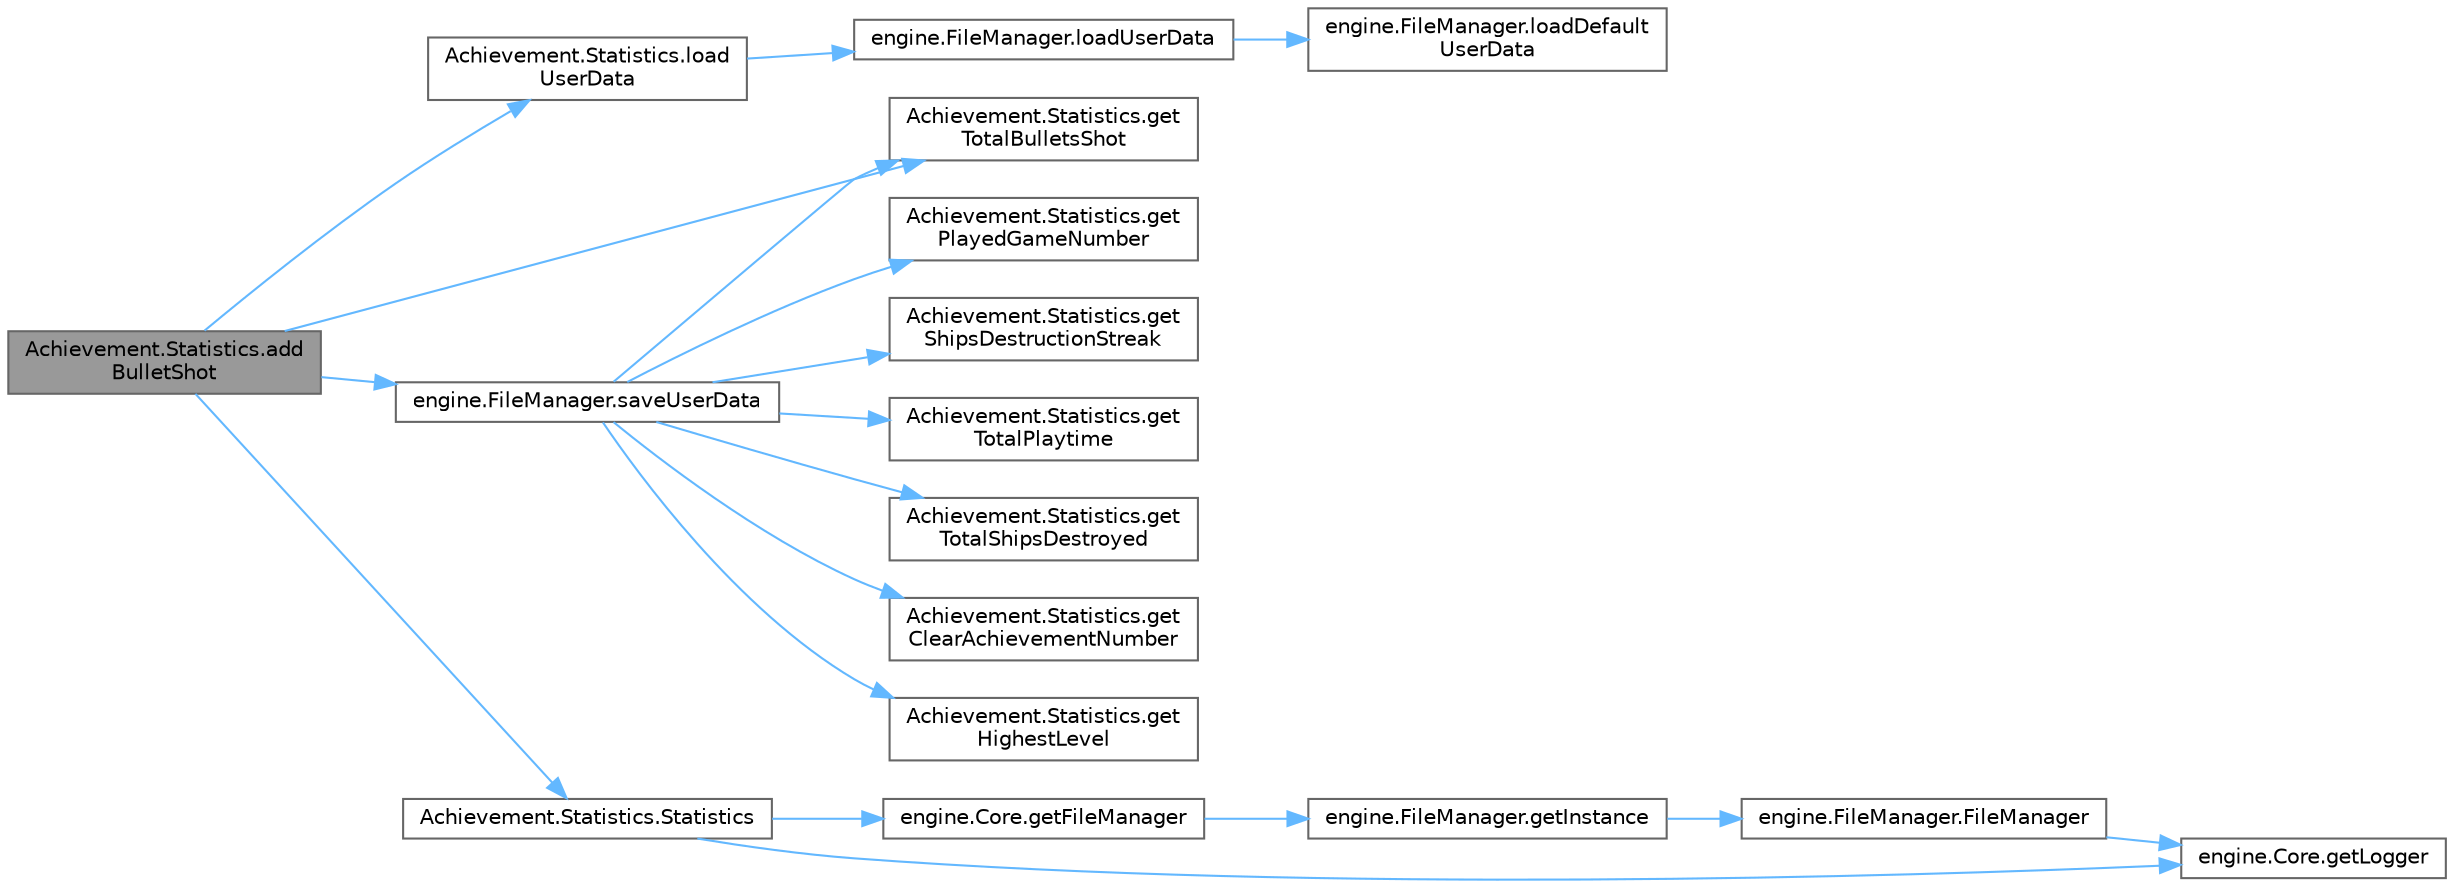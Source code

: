 digraph "Achievement.Statistics.addBulletShot"
{
 // LATEX_PDF_SIZE
  bgcolor="transparent";
  edge [fontname=Helvetica,fontsize=10,labelfontname=Helvetica,labelfontsize=10];
  node [fontname=Helvetica,fontsize=10,shape=box,height=0.2,width=0.4];
  rankdir="LR";
  Node1 [id="Node000001",label="Achievement.Statistics.add\lBulletShot",height=0.2,width=0.4,color="gray40", fillcolor="grey60", style="filled", fontcolor="black",tooltip="Add the number of bullets fired so far to the previous record."];
  Node1 -> Node2 [id="edge1_Node000001_Node000002",color="steelblue1",style="solid",tooltip=" "];
  Node2 [id="Node000002",label="Achievement.Statistics.get\lTotalBulletsShot",height=0.2,width=0.4,color="grey40", fillcolor="white", style="filled",URL="$class_achievement_1_1_statistics.html#acd683f0989ff0f49bf522a0b3064ab8b",tooltip=" "];
  Node1 -> Node3 [id="edge2_Node000001_Node000003",color="steelblue1",style="solid",tooltip=" "];
  Node3 [id="Node000003",label="Achievement.Statistics.load\lUserData",height=0.2,width=0.4,color="grey40", fillcolor="white", style="filled",URL="$class_achievement_1_1_statistics.html#aec470afcbefd9828060b11add7f37673",tooltip="Load Statistic.property (userdata)"];
  Node3 -> Node4 [id="edge3_Node000003_Node000004",color="steelblue1",style="solid",tooltip=" "];
  Node4 [id="Node000004",label="engine.FileManager.loadUserData",height=0.2,width=0.4,color="grey40", fillcolor="white", style="filled",URL="$classengine_1_1_file_manager.html#a58f26de7ca8d0c2fa5f84bd180e98616",tooltip="load userData(Statistics) from file, and return userData(Statistics)"];
  Node4 -> Node5 [id="edge4_Node000004_Node000005",color="steelblue1",style="solid",tooltip=" "];
  Node5 [id="Node000005",label="engine.FileManager.loadDefault\lUserData",height=0.2,width=0.4,color="grey40", fillcolor="white", style="filled",URL="$classengine_1_1_file_manager.html#a659bc395de42280133d732e581ffb91d",tooltip="Returns the application default userData(Statistics) if there is no Statistic.properties file."];
  Node1 -> Node6 [id="edge5_Node000001_Node000006",color="steelblue1",style="solid",tooltip=" "];
  Node6 [id="Node000006",label="engine.FileManager.saveUserData",height=0.2,width=0.4,color="grey40", fillcolor="white", style="filled",URL="$classengine_1_1_file_manager.html#a65b46b7536594e0021ee5c7067c09416",tooltip="save userData(Statistics) to disk"];
  Node6 -> Node7 [id="edge6_Node000006_Node000007",color="steelblue1",style="solid",tooltip=" "];
  Node7 [id="Node000007",label="Achievement.Statistics.get\lClearAchievementNumber",height=0.2,width=0.4,color="grey40", fillcolor="white", style="filled",URL="$class_achievement_1_1_statistics.html#a7d204bad3d40b0e4ff7548cdc9991260",tooltip=" "];
  Node6 -> Node8 [id="edge7_Node000006_Node000008",color="steelblue1",style="solid",tooltip=" "];
  Node8 [id="Node000008",label="Achievement.Statistics.get\lHighestLevel",height=0.2,width=0.4,color="grey40", fillcolor="white", style="filled",URL="$class_achievement_1_1_statistics.html#aab7cbd1d316239e855b337f582add678",tooltip=" "];
  Node6 -> Node9 [id="edge8_Node000006_Node000009",color="steelblue1",style="solid",tooltip=" "];
  Node9 [id="Node000009",label="Achievement.Statistics.get\lPlayedGameNumber",height=0.2,width=0.4,color="grey40", fillcolor="white", style="filled",URL="$class_achievement_1_1_statistics.html#a632f59955b1ed2d1e48760d10fb668dc",tooltip=" "];
  Node6 -> Node10 [id="edge9_Node000006_Node000010",color="steelblue1",style="solid",tooltip=" "];
  Node10 [id="Node000010",label="Achievement.Statistics.get\lShipsDestructionStreak",height=0.2,width=0.4,color="grey40", fillcolor="white", style="filled",URL="$class_achievement_1_1_statistics.html#a3a751c4ea32c4893807a7cd8f014f553",tooltip=" "];
  Node6 -> Node2 [id="edge10_Node000006_Node000002",color="steelblue1",style="solid",tooltip=" "];
  Node6 -> Node11 [id="edge11_Node000006_Node000011",color="steelblue1",style="solid",tooltip=" "];
  Node11 [id="Node000011",label="Achievement.Statistics.get\lTotalPlaytime",height=0.2,width=0.4,color="grey40", fillcolor="white", style="filled",URL="$class_achievement_1_1_statistics.html#a93d9cd3d501a574c125bdcb6b980bafe",tooltip=" "];
  Node6 -> Node12 [id="edge12_Node000006_Node000012",color="steelblue1",style="solid",tooltip=" "];
  Node12 [id="Node000012",label="Achievement.Statistics.get\lTotalShipsDestroyed",height=0.2,width=0.4,color="grey40", fillcolor="white", style="filled",URL="$class_achievement_1_1_statistics.html#a2b556051a7552d00bec08507e1372364",tooltip=" "];
  Node1 -> Node13 [id="edge13_Node000001_Node000013",color="steelblue1",style="solid",tooltip=" "];
  Node13 [id="Node000013",label="Achievement.Statistics.Statistics",height=0.2,width=0.4,color="grey40", fillcolor="white", style="filled",URL="$class_achievement_1_1_statistics.html#aeadeb981ade27306c427c3493a22d612",tooltip="Public Constructor."];
  Node13 -> Node14 [id="edge14_Node000013_Node000014",color="steelblue1",style="solid",tooltip=" "];
  Node14 [id="Node000014",label="engine.Core.getFileManager",height=0.2,width=0.4,color="grey40", fillcolor="white", style="filled",URL="$classengine_1_1_core.html#adb491d93cae178d9f5b8e7d05e2ad8e8",tooltip="Controls access to the file manager."];
  Node14 -> Node15 [id="edge15_Node000014_Node000015",color="steelblue1",style="solid",tooltip=" "];
  Node15 [id="Node000015",label="engine.FileManager.getInstance",height=0.2,width=0.4,color="grey40", fillcolor="white", style="filled",URL="$classengine_1_1_file_manager.html#a7698513523dc07d8c3a5e8f196b77ab0",tooltip="Returns shared instance of FileManager."];
  Node15 -> Node16 [id="edge16_Node000015_Node000016",color="steelblue1",style="solid",tooltip=" "];
  Node16 [id="Node000016",label="engine.FileManager.FileManager",height=0.2,width=0.4,color="grey40", fillcolor="white", style="filled",URL="$classengine_1_1_file_manager.html#afdca4bda43ab44bb37d0f6665f71378a",tooltip="private constructor."];
  Node16 -> Node17 [id="edge17_Node000016_Node000017",color="steelblue1",style="solid",tooltip=" "];
  Node17 [id="Node000017",label="engine.Core.getLogger",height=0.2,width=0.4,color="grey40", fillcolor="white", style="filled",URL="$classengine_1_1_core.html#a89349dea52049be064320358db9412a2",tooltip="Controls access to the logger."];
  Node13 -> Node17 [id="edge18_Node000013_Node000017",color="steelblue1",style="solid",tooltip=" "];
}
